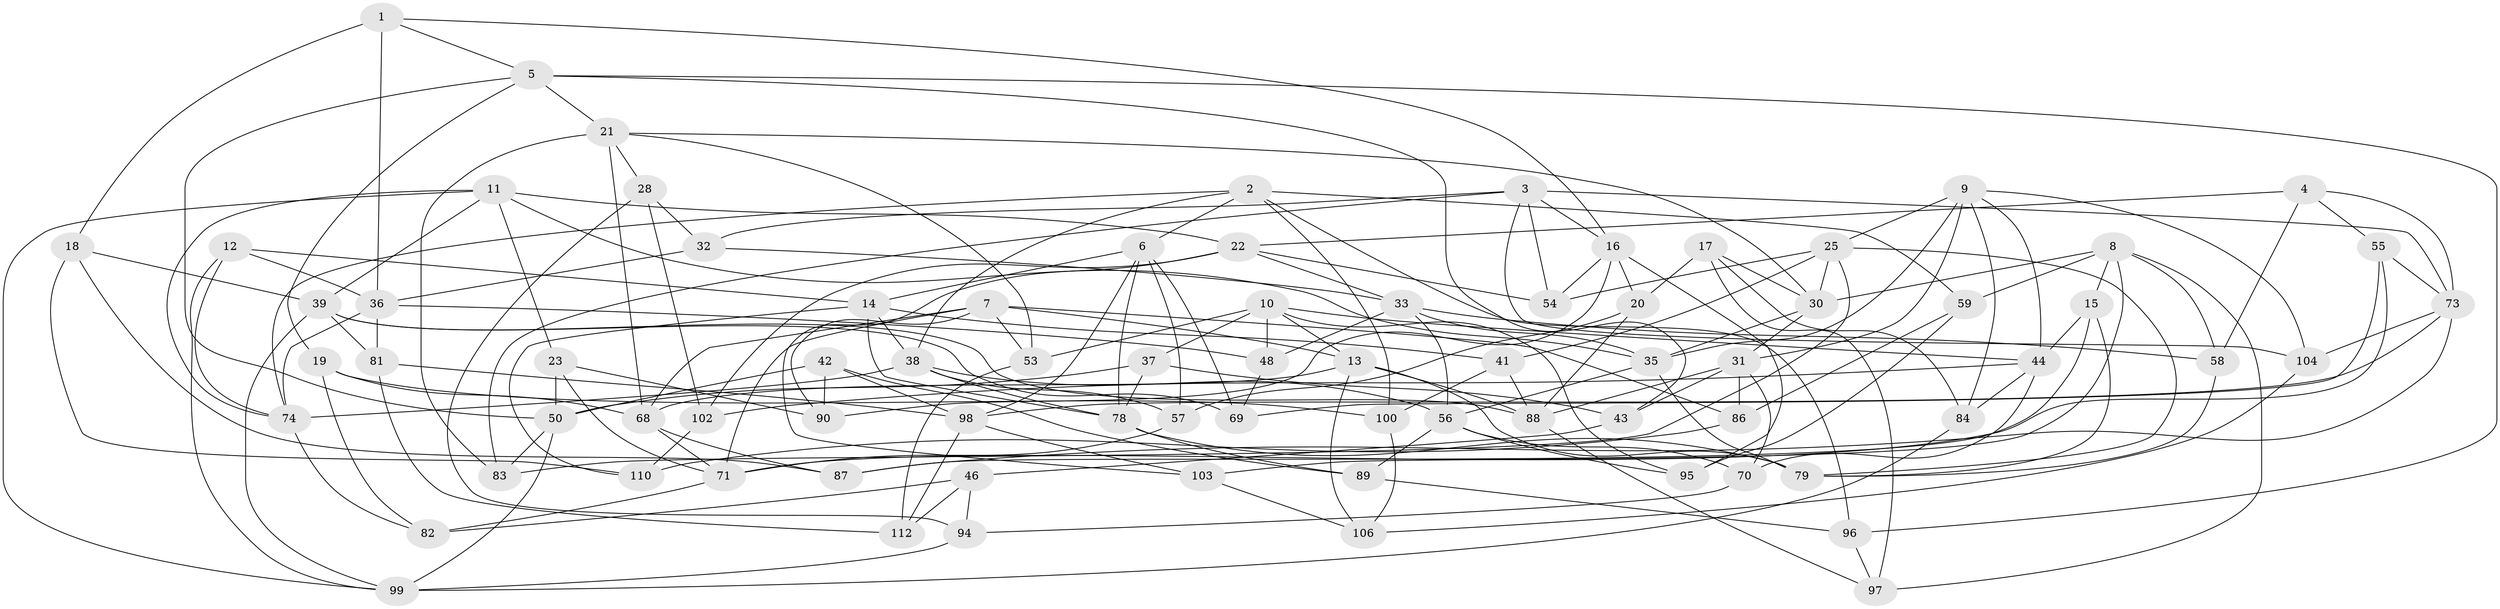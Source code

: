 // Generated by graph-tools (version 1.1) at 2025/24/03/03/25 07:24:26]
// undirected, 78 vertices, 190 edges
graph export_dot {
graph [start="1"]
  node [color=gray90,style=filled];
  1;
  2 [super="+47"];
  3 [super="+51"];
  4;
  5 [super="+109"];
  6 [super="+40"];
  7 [super="+67"];
  8 [super="+49"];
  9 [super="+60"];
  10 [super="+93"];
  11 [super="+29"];
  12;
  13 [super="+26"];
  14 [super="+24"];
  15;
  16 [super="+80"];
  17;
  18;
  19;
  20;
  21 [super="+27"];
  22 [super="+65"];
  23;
  25 [super="+75"];
  28;
  30 [super="+45"];
  31 [super="+34"];
  32;
  33 [super="+61"];
  35 [super="+72"];
  36 [super="+66"];
  37;
  38 [super="+52"];
  39 [super="+63"];
  41;
  42;
  43;
  44 [super="+62"];
  46;
  48;
  50 [super="+64"];
  53;
  54;
  55;
  56 [super="+77"];
  57;
  58;
  59;
  68 [super="+76"];
  69;
  70;
  71 [super="+85"];
  73 [super="+105"];
  74 [super="+111"];
  78 [super="+91"];
  79 [super="+107"];
  81;
  82;
  83;
  84;
  86;
  87;
  88 [super="+92"];
  89;
  90;
  94;
  95;
  96;
  97;
  98 [super="+101"];
  99 [super="+108"];
  100;
  102;
  103;
  104;
  106;
  110;
  112;
  1 -- 18;
  1 -- 36;
  1 -- 5;
  1 -- 16;
  2 -- 100;
  2 -- 59;
  2 -- 74;
  2 -- 96;
  2 -- 38;
  2 -- 6;
  3 -- 83;
  3 -- 104;
  3 -- 16;
  3 -- 32;
  3 -- 54;
  3 -- 73;
  4 -- 58;
  4 -- 55;
  4 -- 73;
  4 -- 22;
  5 -- 96;
  5 -- 19;
  5 -- 43;
  5 -- 50;
  5 -- 21;
  6 -- 98;
  6 -- 78;
  6 -- 57;
  6 -- 69;
  6 -- 14;
  7 -- 86;
  7 -- 13;
  7 -- 68;
  7 -- 90;
  7 -- 53;
  7 -- 71;
  8 -- 103;
  8 -- 15;
  8 -- 97;
  8 -- 58;
  8 -- 59;
  8 -- 30;
  9 -- 25;
  9 -- 31;
  9 -- 84;
  9 -- 104;
  9 -- 35;
  9 -- 44;
  10 -- 95;
  10 -- 37;
  10 -- 44;
  10 -- 48;
  10 -- 13;
  10 -- 53;
  11 -- 22;
  11 -- 99;
  11 -- 39;
  11 -- 23;
  11 -- 74;
  11 -- 35;
  12 -- 99;
  12 -- 74;
  12 -- 14;
  12 -- 36;
  13 -- 79;
  13 -- 88;
  13 -- 106;
  13 -- 68;
  14 -- 41;
  14 -- 110;
  14 -- 78;
  14 -- 38;
  15 -- 87;
  15 -- 79;
  15 -- 44;
  16 -- 54;
  16 -- 95;
  16 -- 90;
  16 -- 20;
  17 -- 20;
  17 -- 97;
  17 -- 84;
  17 -- 30;
  18 -- 87;
  18 -- 110;
  18 -- 39;
  19 -- 100;
  19 -- 82;
  19 -- 68;
  20 -- 57;
  20 -- 88;
  21 -- 53;
  21 -- 28;
  21 -- 83;
  21 -- 68;
  21 -- 30;
  22 -- 103;
  22 -- 102;
  22 -- 33;
  22 -- 54;
  23 -- 90;
  23 -- 71;
  23 -- 50;
  25 -- 83;
  25 -- 41;
  25 -- 54;
  25 -- 30;
  25 -- 79;
  28 -- 94;
  28 -- 32;
  28 -- 102;
  30 -- 35;
  30 -- 31;
  31 -- 86;
  31 -- 43;
  31 -- 88;
  31 -- 70;
  32 -- 36;
  32 -- 33;
  33 -- 58;
  33 -- 35;
  33 -- 48;
  33 -- 56;
  35 -- 79;
  35 -- 56;
  36 -- 74;
  36 -- 48;
  36 -- 81;
  37 -- 43;
  37 -- 50;
  37 -- 78;
  38 -- 56;
  38 -- 78;
  38 -- 57;
  38 -- 74;
  39 -- 81;
  39 -- 69;
  39 -- 88;
  39 -- 99;
  41 -- 100;
  41 -- 88;
  42 -- 98;
  42 -- 89;
  42 -- 50;
  42 -- 90;
  43 -- 46;
  44 -- 84;
  44 -- 70;
  44 -- 102;
  46 -- 82;
  46 -- 112;
  46 -- 94;
  48 -- 69;
  50 -- 83;
  50 -- 99;
  53 -- 112;
  55 -- 73;
  55 -- 71;
  55 -- 69;
  56 -- 95;
  56 -- 70;
  56 -- 89;
  57 -- 71;
  58 -- 79;
  59 -- 95;
  59 -- 86;
  68 -- 87;
  68 -- 71;
  70 -- 94;
  71 -- 82;
  73 -- 87;
  73 -- 104;
  73 -- 98;
  74 -- 82;
  78 -- 79;
  78 -- 89;
  81 -- 112;
  81 -- 98;
  84 -- 99;
  86 -- 110;
  88 -- 97;
  89 -- 96;
  94 -- 99;
  96 -- 97;
  98 -- 103;
  98 -- 112;
  100 -- 106;
  102 -- 110;
  103 -- 106;
  104 -- 106;
}
